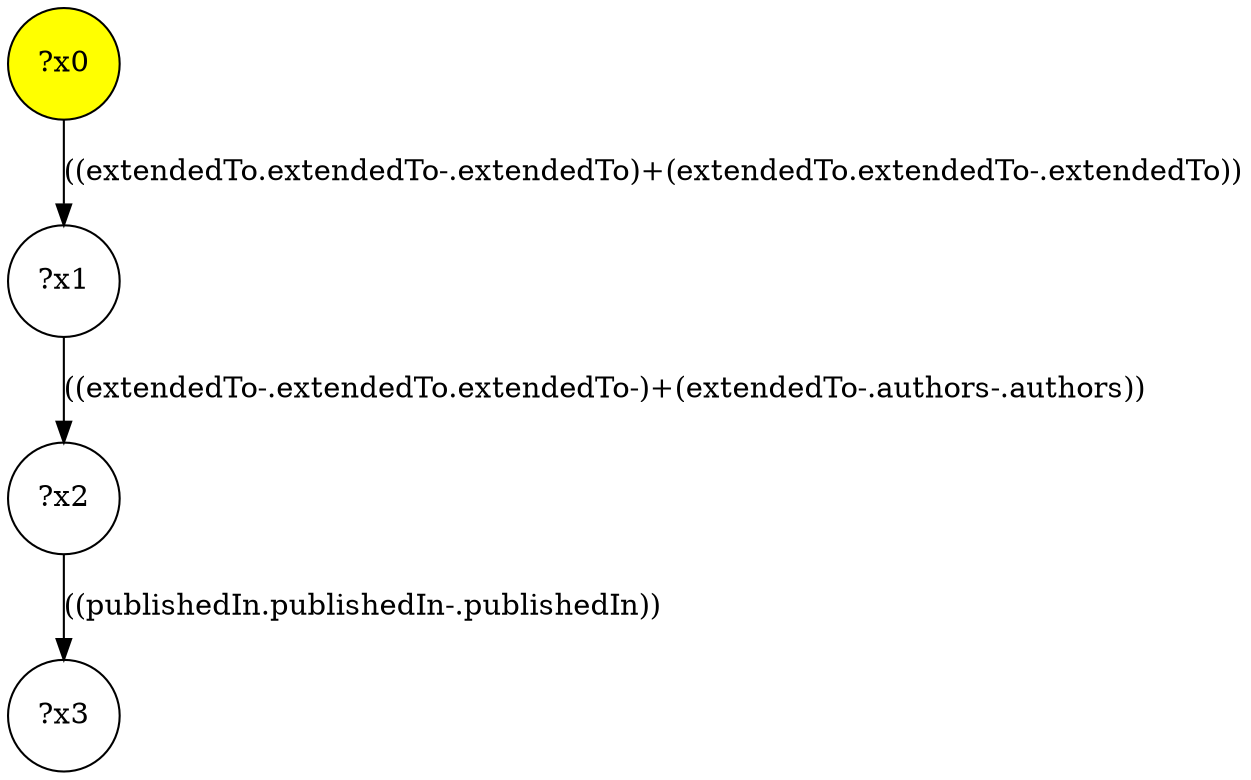digraph g {
	x0 [fillcolor="yellow", style="filled," shape=circle, label="?x0"];
	x1 [shape=circle, label="?x1"];
	x0 -> x1 [label="((extendedTo.extendedTo-.extendedTo)+(extendedTo.extendedTo-.extendedTo))"];
	x2 [shape=circle, label="?x2"];
	x1 -> x2 [label="((extendedTo-.extendedTo.extendedTo-)+(extendedTo-.authors-.authors))"];
	x3 [shape=circle, label="?x3"];
	x2 -> x3 [label="((publishedIn.publishedIn-.publishedIn))"];
}

